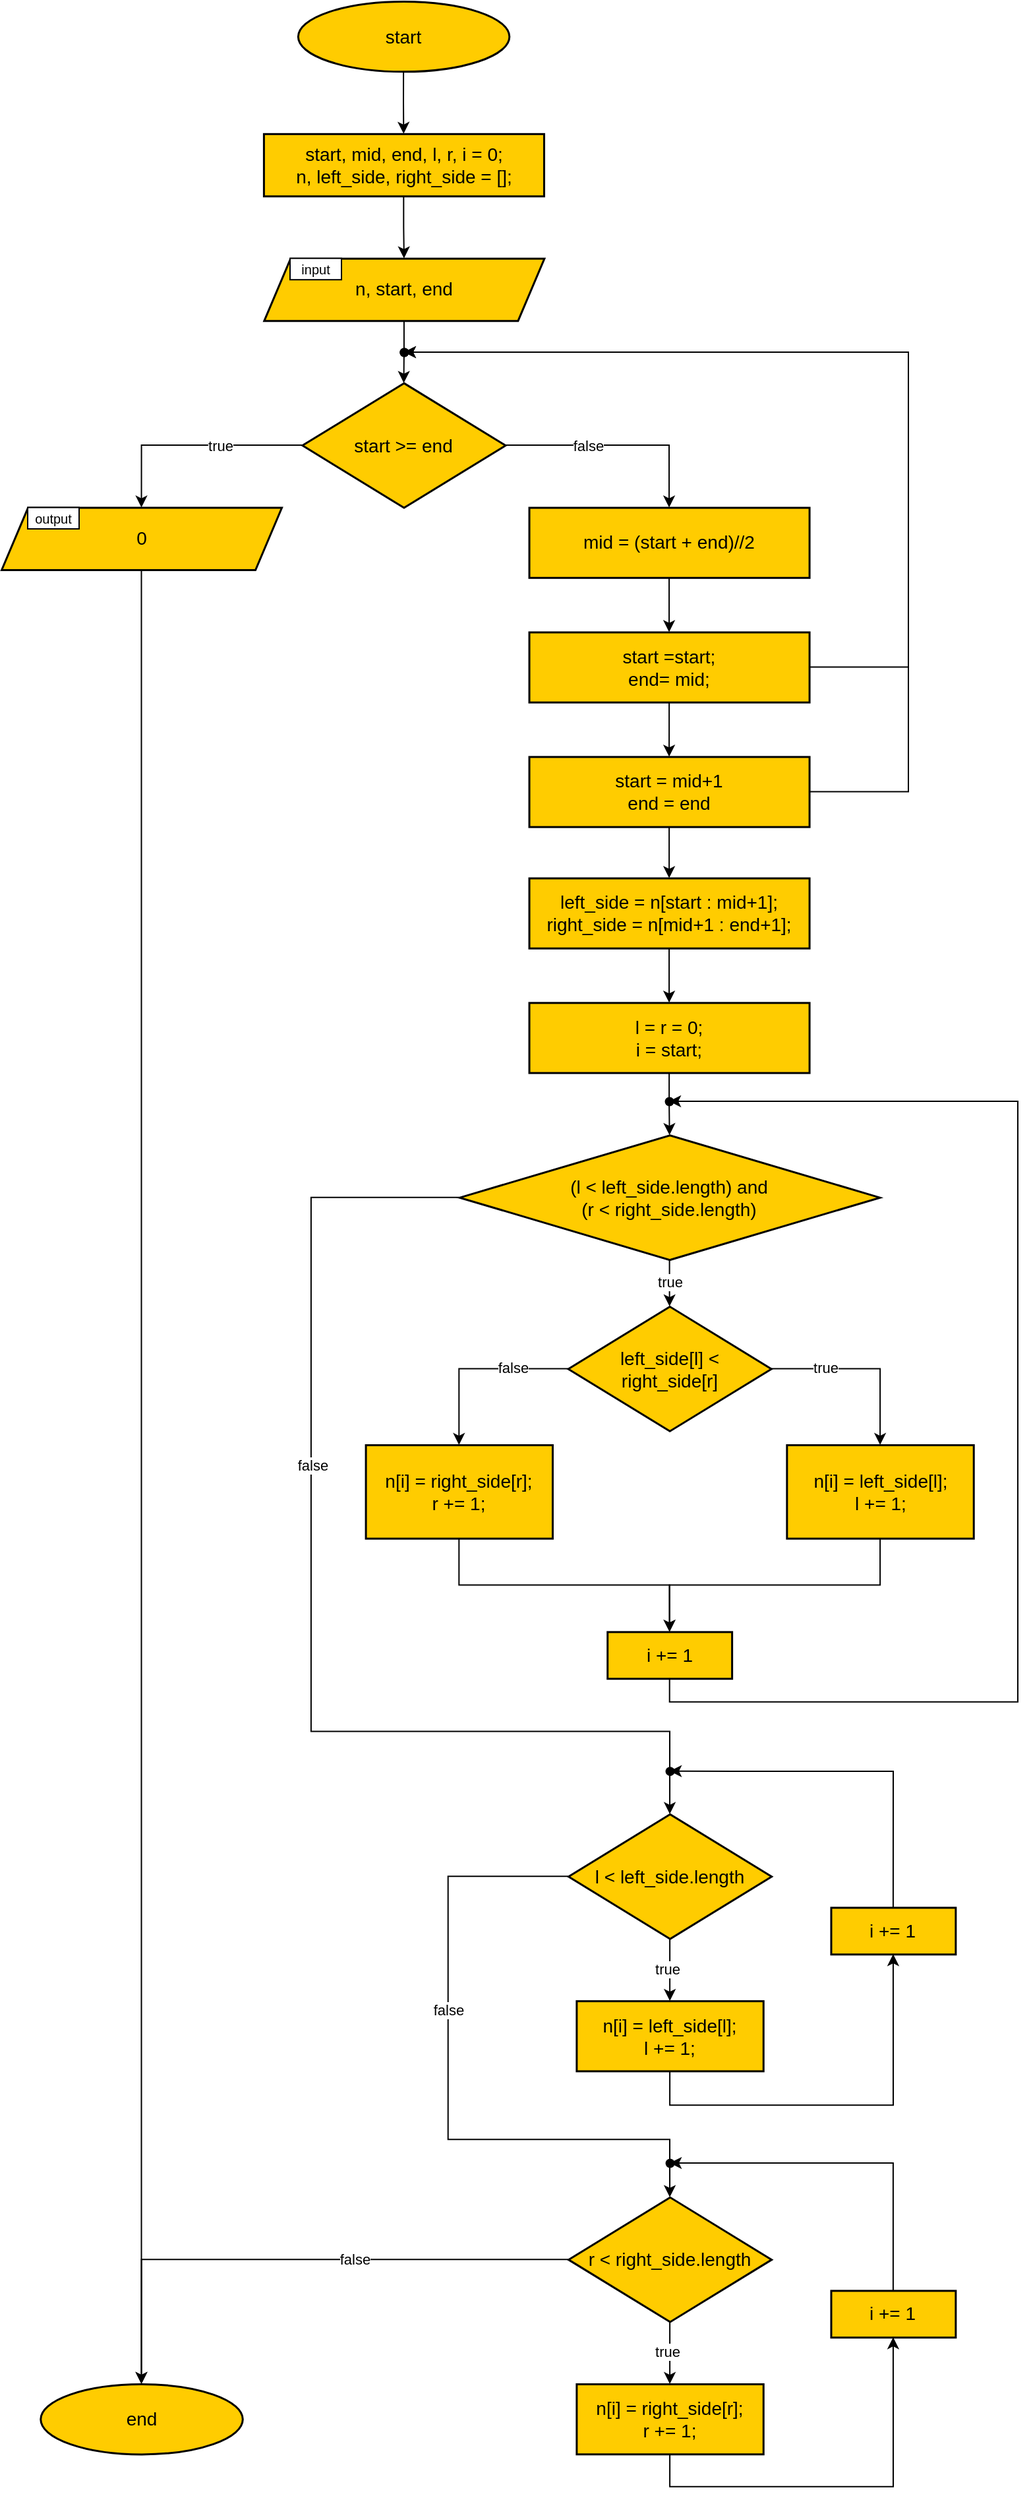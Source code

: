 <mxfile version="22.1.21" type="device">
  <diagram name="Page-1" id="6f7wbPanEzozHGWUEkWh">
    <mxGraphModel dx="1252" dy="586" grid="0" gridSize="10" guides="1" tooltips="1" connect="1" arrows="1" fold="1" page="1" pageScale="1" pageWidth="1125" pageHeight="2000" background="none" math="0" shadow="0">
      <root>
        <mxCell id="0" />
        <mxCell id="1" parent="0" />
        <mxCell id="iK23QpZkMyVIMXoDzyDg-112" value="start" style="ellipse;whiteSpace=wrap;html=1;fontStyle=0;fontSize=14;rounded=0;container=0;fillColor=#FFCC00;strokeWidth=1.5;verticalAlign=middle;align=center;" parent="1" vertex="1">
          <mxGeometry x="401.936" y="58" width="160.222" height="53.184" as="geometry" />
        </mxCell>
        <mxCell id="iK23QpZkMyVIMXoDzyDg-113" value="&lt;div style=&quot;font-size: 14px;&quot;&gt;&lt;div style=&quot;font-size: 14px;&quot;&gt;start, mid, end, l, r, i = 0;&lt;/div&gt;&lt;div style=&quot;font-size: 14px;&quot;&gt;n, left_side, right_side = [];&lt;/div&gt;&lt;/div&gt;" style="whiteSpace=wrap;html=1;fontSize=14;fillColor=#FFCC00;fontStyle=0;rounded=0;container=0;strokeWidth=1.5;verticalAlign=middle;align=center;" parent="1" vertex="1">
          <mxGeometry x="375.949" y="158.407" width="212.527" height="47.228" as="geometry" />
        </mxCell>
        <mxCell id="iK23QpZkMyVIMXoDzyDg-114" value="" style="edgeStyle=orthogonalEdgeStyle;rounded=0;orthogonalLoop=1;jettySize=auto;html=1;fontSize=12;" parent="1" source="iK23QpZkMyVIMXoDzyDg-112" target="iK23QpZkMyVIMXoDzyDg-113" edge="1">
          <mxGeometry relative="1" as="geometry" />
        </mxCell>
        <mxCell id="iK23QpZkMyVIMXoDzyDg-115" value="start &amp;gt;= end" style="rhombus;whiteSpace=wrap;html=1;fontSize=14;fillColor=#FFCC00;fontStyle=0;rounded=0;container=0;strokeWidth=1.5;verticalAlign=middle;align=center;" parent="1" vertex="1">
          <mxGeometry x="405.171" y="347.319" width="154.082" height="94.456" as="geometry" />
        </mxCell>
        <mxCell id="iK23QpZkMyVIMXoDzyDg-116" value="mid = (start + end)//2" style="whiteSpace=wrap;html=1;fontSize=14;fillColor=#FFCC00;fontStyle=0;rounded=0;container=0;strokeWidth=1.5;verticalAlign=middle;align=center;" parent="1" vertex="1">
          <mxGeometry x="577.259" y="441.775" width="212.527" height="53.132" as="geometry" />
        </mxCell>
        <mxCell id="iK23QpZkMyVIMXoDzyDg-131" style="edgeStyle=orthogonalEdgeStyle;rounded=0;orthogonalLoop=1;jettySize=auto;html=1;entryX=0.5;entryY=0;entryDx=0;entryDy=0;" parent="1" source="iK23QpZkMyVIMXoDzyDg-115" target="iK23QpZkMyVIMXoDzyDg-116" edge="1">
          <mxGeometry relative="1" as="geometry" />
        </mxCell>
        <mxCell id="8PfpwlrQNXonUVWlPVgV-2" value="false" style="edgeLabel;html=1;align=center;verticalAlign=middle;resizable=0;points=[];" parent="iK23QpZkMyVIMXoDzyDg-131" vertex="1" connectable="0">
          <mxGeometry x="-0.258" y="3" relative="1" as="geometry">
            <mxPoint x="-1" y="3" as="offset" />
          </mxGeometry>
        </mxCell>
        <mxCell id="iK23QpZkMyVIMXoDzyDg-132" style="edgeStyle=orthogonalEdgeStyle;rounded=0;orthogonalLoop=1;jettySize=auto;html=1;entryX=0.5;entryY=0;entryDx=0;entryDy=0;" parent="1" source="iK23QpZkMyVIMXoDzyDg-115" target="iK23QpZkMyVIMXoDzyDg-119" edge="1">
          <mxGeometry relative="1" as="geometry" />
        </mxCell>
        <mxCell id="8PfpwlrQNXonUVWlPVgV-1" value="true" style="edgeLabel;html=1;align=center;verticalAlign=middle;resizable=0;points=[];" parent="iK23QpZkMyVIMXoDzyDg-132" vertex="1" connectable="0">
          <mxGeometry x="-0.273" y="-3" relative="1" as="geometry">
            <mxPoint x="-1" y="3" as="offset" />
          </mxGeometry>
        </mxCell>
        <mxCell id="iK23QpZkMyVIMXoDzyDg-200" value="" style="edgeStyle=orthogonalEdgeStyle;rounded=0;orthogonalLoop=1;jettySize=auto;html=1;" parent="1" source="iK23QpZkMyVIMXoDzyDg-123" target="iK23QpZkMyVIMXoDzyDg-199" edge="1">
          <mxGeometry relative="1" as="geometry">
            <Array as="points">
              <mxPoint x="865" y="563" />
              <mxPoint x="865" y="324" />
            </Array>
          </mxGeometry>
        </mxCell>
        <mxCell id="iK23QpZkMyVIMXoDzyDg-123" value="start =start;&lt;br style=&quot;font-size: 14px;&quot;&gt;end= mid;" style="whiteSpace=wrap;html=1;fillColor=#FFCC00;fontStyle=0;rounded=0;container=0;strokeWidth=1.5;fontSize=14;verticalAlign=middle;align=center;" parent="1" vertex="1">
          <mxGeometry x="577.259" y="536.231" width="212.527" height="53.132" as="geometry" />
        </mxCell>
        <mxCell id="iK23QpZkMyVIMXoDzyDg-124" value="" style="edgeStyle=orthogonalEdgeStyle;rounded=0;orthogonalLoop=1;jettySize=auto;html=1;" parent="1" source="iK23QpZkMyVIMXoDzyDg-116" target="iK23QpZkMyVIMXoDzyDg-123" edge="1">
          <mxGeometry relative="1" as="geometry" />
        </mxCell>
        <mxCell id="iK23QpZkMyVIMXoDzyDg-202" value="" style="edgeStyle=orthogonalEdgeStyle;rounded=0;orthogonalLoop=1;jettySize=auto;html=1;" parent="1" source="iK23QpZkMyVIMXoDzyDg-126" target="iK23QpZkMyVIMXoDzyDg-201" edge="1">
          <mxGeometry relative="1" as="geometry">
            <Array as="points">
              <mxPoint x="865" y="657" />
              <mxPoint x="865" y="324" />
            </Array>
          </mxGeometry>
        </mxCell>
        <mxCell id="iK23QpZkMyVIMXoDzyDg-126" value="start = mid+1&lt;br style=&quot;font-size: 14px;&quot;&gt;end = end" style="whiteSpace=wrap;html=1;fillColor=#FFCC00;fontStyle=0;rounded=0;container=0;strokeWidth=1.5;fontSize=14;verticalAlign=middle;align=center;" parent="1" vertex="1">
          <mxGeometry x="577.259" y="630.688" width="212.527" height="53.132" as="geometry" />
        </mxCell>
        <mxCell id="iK23QpZkMyVIMXoDzyDg-127" style="edgeStyle=orthogonalEdgeStyle;rounded=0;orthogonalLoop=1;jettySize=auto;html=1;entryX=0.5;entryY=0;entryDx=0;entryDy=0;" parent="1" source="iK23QpZkMyVIMXoDzyDg-123" target="iK23QpZkMyVIMXoDzyDg-126" edge="1">
          <mxGeometry relative="1" as="geometry" />
        </mxCell>
        <mxCell id="iK23QpZkMyVIMXoDzyDg-128" value="" style="edgeStyle=orthogonalEdgeStyle;rounded=0;orthogonalLoop=1;jettySize=auto;html=1;" parent="1" source="iK23QpZkMyVIMXoDzyDg-129" target="iK23QpZkMyVIMXoDzyDg-115" edge="1">
          <mxGeometry relative="1" as="geometry" />
        </mxCell>
        <mxCell id="iK23QpZkMyVIMXoDzyDg-130" value="" style="edgeStyle=orthogonalEdgeStyle;rounded=0;orthogonalLoop=1;jettySize=auto;html=1;" parent="1" source="iK23QpZkMyVIMXoDzyDg-113" target="iK23QpZkMyVIMXoDzyDg-129" edge="1">
          <mxGeometry relative="1" as="geometry" />
        </mxCell>
        <mxCell id="iK23QpZkMyVIMXoDzyDg-133" value="&lt;div style=&quot;font-size: 14px;&quot;&gt;left_side = n[start : mid+1];&lt;/div&gt;&lt;div style=&quot;font-size: 14px;&quot;&gt;right_side = n[mid+1 : end+1];&lt;/div&gt;" style="whiteSpace=wrap;html=1;fontSize=14;fillColor=#FFCC00;fontStyle=0;rounded=0;container=0;strokeWidth=1.5;verticalAlign=middle;align=center;" parent="1" vertex="1">
          <mxGeometry x="577.259" y="722.735" width="212.527" height="53.132" as="geometry" />
        </mxCell>
        <mxCell id="iK23QpZkMyVIMXoDzyDg-168" value="" style="edgeStyle=orthogonalEdgeStyle;rounded=0;orthogonalLoop=1;jettySize=auto;html=1;" parent="1" source="iK23QpZkMyVIMXoDzyDg-126" target="iK23QpZkMyVIMXoDzyDg-133" edge="1">
          <mxGeometry relative="1" as="geometry" />
        </mxCell>
        <mxCell id="iK23QpZkMyVIMXoDzyDg-136" value="(l &amp;lt; left_side.length) and&lt;br style=&quot;font-size: 14px;&quot;&gt;(r &amp;lt; right_side.length)" style="rhombus;whiteSpace=wrap;html=1;fillColor=#FFCC00;fontStyle=0;rounded=0;container=0;strokeWidth=1.5;fontSize=14;verticalAlign=middle;align=center;" parent="1" vertex="1">
          <mxGeometry x="524.434" y="917.598" width="318.79" height="94.456" as="geometry" />
        </mxCell>
        <mxCell id="iK23QpZkMyVIMXoDzyDg-138" value="left_side[l] &amp;lt; right_side[r]" style="rhombus;whiteSpace=wrap;html=1;fontSize=14;fillColor=#FFCC00;fontStyle=0;rounded=0;container=0;strokeWidth=1.5;verticalAlign=middle;align=center;" parent="1" vertex="1">
          <mxGeometry x="606.788" y="1047.475" width="154.082" height="94.456" as="geometry" />
        </mxCell>
        <mxCell id="iK23QpZkMyVIMXoDzyDg-139" value="" style="edgeStyle=orthogonalEdgeStyle;rounded=0;orthogonalLoop=1;jettySize=auto;html=1;" parent="1" source="iK23QpZkMyVIMXoDzyDg-136" target="iK23QpZkMyVIMXoDzyDg-138" edge="1">
          <mxGeometry relative="1" as="geometry" />
        </mxCell>
        <mxCell id="iK23QpZkMyVIMXoDzyDg-140" value="true" style="edgeLabel;html=1;align=center;verticalAlign=middle;resizable=0;points=[];container=0;" parent="iK23QpZkMyVIMXoDzyDg-139" vertex="1" connectable="0">
          <mxGeometry x="-0.244" relative="1" as="geometry">
            <mxPoint y="3" as="offset" />
          </mxGeometry>
        </mxCell>
        <mxCell id="iK23QpZkMyVIMXoDzyDg-141" value="&lt;div style=&quot;font-size: 14px;&quot;&gt;n[i] = left_side[l];&lt;/div&gt;&lt;div style=&quot;font-size: 14px;&quot;&gt;l += 1;&lt;/div&gt;" style="whiteSpace=wrap;html=1;fillColor=#FFCC00;fontStyle=0;rounded=0;container=0;strokeWidth=1.5;fontSize=14;verticalAlign=middle;align=center;" parent="1" vertex="1">
          <mxGeometry x="772.677" y="1152.511" width="141.685" height="70.842" as="geometry" />
        </mxCell>
        <mxCell id="iK23QpZkMyVIMXoDzyDg-142" value="" style="edgeStyle=orthogonalEdgeStyle;rounded=0;orthogonalLoop=1;jettySize=auto;html=1;" parent="1" source="iK23QpZkMyVIMXoDzyDg-138" target="iK23QpZkMyVIMXoDzyDg-141" edge="1">
          <mxGeometry relative="1" as="geometry" />
        </mxCell>
        <mxCell id="iK23QpZkMyVIMXoDzyDg-143" value="true" style="edgeLabel;html=1;align=center;verticalAlign=middle;resizable=0;points=[];container=0;" parent="iK23QpZkMyVIMXoDzyDg-142" vertex="1" connectable="0">
          <mxGeometry x="-0.414" y="1" relative="1" as="geometry">
            <mxPoint as="offset" />
          </mxGeometry>
        </mxCell>
        <mxCell id="iK23QpZkMyVIMXoDzyDg-144" value="&lt;div style=&quot;font-size: 14px;&quot;&gt;n[i] = right_side[r];&lt;/div&gt;&lt;div style=&quot;font-size: 14px;&quot;&gt;r += 1;&lt;/div&gt;" style="whiteSpace=wrap;html=1;fillColor=#FFCC00;fontStyle=0;rounded=0;container=0;strokeWidth=1.5;fontSize=14;verticalAlign=middle;align=center;" parent="1" vertex="1">
          <mxGeometry x="453.297" y="1152.511" width="141.685" height="70.842" as="geometry" />
        </mxCell>
        <mxCell id="iK23QpZkMyVIMXoDzyDg-145" value="" style="edgeStyle=orthogonalEdgeStyle;rounded=0;orthogonalLoop=1;jettySize=auto;html=1;" parent="1" source="iK23QpZkMyVIMXoDzyDg-138" target="iK23QpZkMyVIMXoDzyDg-144" edge="1">
          <mxGeometry relative="1" as="geometry" />
        </mxCell>
        <mxCell id="iK23QpZkMyVIMXoDzyDg-146" value="false" style="edgeLabel;html=1;align=center;verticalAlign=middle;resizable=0;points=[];container=0;" parent="iK23QpZkMyVIMXoDzyDg-145" vertex="1" connectable="0">
          <mxGeometry x="-0.392" y="-1" relative="1" as="geometry">
            <mxPoint as="offset" />
          </mxGeometry>
        </mxCell>
        <mxCell id="iK23QpZkMyVIMXoDzyDg-147" value="i += 1" style="whiteSpace=wrap;html=1;fillColor=#FFCC00;fontStyle=0;rounded=0;container=0;strokeWidth=1.5;fontSize=14;verticalAlign=middle;align=center;" parent="1" vertex="1">
          <mxGeometry x="636.601" y="1294.195" width="94.456" height="35.421" as="geometry" />
        </mxCell>
        <mxCell id="iK23QpZkMyVIMXoDzyDg-148" style="edgeStyle=orthogonalEdgeStyle;rounded=0;orthogonalLoop=1;jettySize=auto;html=1;entryX=0.5;entryY=0;entryDx=0;entryDy=0;" parent="1" source="iK23QpZkMyVIMXoDzyDg-141" target="iK23QpZkMyVIMXoDzyDg-147" edge="1">
          <mxGeometry relative="1" as="geometry">
            <Array as="points">
              <mxPoint x="843.815" y="1258.774" />
              <mxPoint x="683.239" y="1258.774" />
            </Array>
          </mxGeometry>
        </mxCell>
        <mxCell id="iK23QpZkMyVIMXoDzyDg-149" style="edgeStyle=orthogonalEdgeStyle;rounded=0;orthogonalLoop=1;jettySize=auto;html=1;entryX=0.5;entryY=0;entryDx=0;entryDy=0;" parent="1" source="iK23QpZkMyVIMXoDzyDg-144" target="iK23QpZkMyVIMXoDzyDg-147" edge="1">
          <mxGeometry relative="1" as="geometry">
            <Array as="points">
              <mxPoint x="523.844" y="1258.774" />
              <mxPoint x="683.239" y="1258.774" />
            </Array>
          </mxGeometry>
        </mxCell>
        <mxCell id="iK23QpZkMyVIMXoDzyDg-150" value="" style="shape=waypoint;sketch=0;size=6;pointerEvents=1;points=[];fillColor=#FFCC00;resizable=0;rotatable=0;perimeter=centerPerimeter;snapToPoint=1;fontStyle=0;rounded=0;container=0;strokeWidth=1.5;fontSize=14;verticalAlign=middle;align=center;" parent="1" vertex="1">
          <mxGeometry x="673.525" y="881.998" width="20" height="20" as="geometry" />
        </mxCell>
        <mxCell id="iK23QpZkMyVIMXoDzyDg-151" value="" style="edgeStyle=orthogonalEdgeStyle;rounded=0;orthogonalLoop=1;jettySize=auto;html=1;" parent="1" source="iK23QpZkMyVIMXoDzyDg-147" target="iK23QpZkMyVIMXoDzyDg-150" edge="1">
          <mxGeometry relative="1" as="geometry">
            <Array as="points">
              <mxPoint x="683.522" y="1347.326" />
              <mxPoint x="948" y="1347.326" />
              <mxPoint x="948" y="891.575" />
            </Array>
            <mxPoint x="721.305" y="895.118" as="targetPoint" />
          </mxGeometry>
        </mxCell>
        <mxCell id="iK23QpZkMyVIMXoDzyDg-152" value="l &amp;lt; left_side.length" style="rhombus;whiteSpace=wrap;html=1;fontSize=14;fillColor=#FFCC00;fontStyle=0;rounded=0;container=0;strokeWidth=1.5;verticalAlign=middle;align=center;" parent="1" vertex="1">
          <mxGeometry x="606.989" y="1432.384" width="154.082" height="94.456" as="geometry" />
        </mxCell>
        <mxCell id="iK23QpZkMyVIMXoDzyDg-153" value="" style="edgeStyle=orthogonalEdgeStyle;rounded=0;orthogonalLoop=1;jettySize=auto;html=1;entryX=0.5;entryY=0;entryDx=0;entryDy=0;" parent="1" source="iK23QpZkMyVIMXoDzyDg-136" target="iK23QpZkMyVIMXoDzyDg-152" edge="1">
          <mxGeometry relative="1" as="geometry">
            <mxPoint x="441.49" y="1938.905" as="targetPoint" />
            <Array as="points">
              <mxPoint x="411.972" y="964.826" />
              <mxPoint x="411.972" y="1369.807" />
              <mxPoint x="683.534" y="1369.807" />
            </Array>
          </mxGeometry>
        </mxCell>
        <mxCell id="iK23QpZkMyVIMXoDzyDg-205" value="false" style="edgeLabel;html=1;align=center;verticalAlign=middle;resizable=0;points=[];" parent="iK23QpZkMyVIMXoDzyDg-153" vertex="1" connectable="0">
          <mxGeometry x="-0.259" y="1" relative="1" as="geometry">
            <mxPoint as="offset" />
          </mxGeometry>
        </mxCell>
        <mxCell id="iK23QpZkMyVIMXoDzyDg-154" value="&lt;div style=&quot;font-size: 14px;&quot;&gt;n[i] = left_side[l];&lt;/div&gt;&lt;div style=&quot;font-size: 14px;&quot;&gt;l += 1;&lt;/div&gt;" style="whiteSpace=wrap;html=1;fillColor=#FFCC00;fontStyle=0;rounded=0;container=0;strokeWidth=1.5;fontSize=14;verticalAlign=middle;align=center;" parent="1" vertex="1">
          <mxGeometry x="613.188" y="1574.068" width="141.685" height="53.132" as="geometry" />
        </mxCell>
        <mxCell id="iK23QpZkMyVIMXoDzyDg-155" value="" style="edgeStyle=orthogonalEdgeStyle;rounded=0;orthogonalLoop=1;jettySize=auto;html=1;" parent="1" source="iK23QpZkMyVIMXoDzyDg-152" target="iK23QpZkMyVIMXoDzyDg-154" edge="1">
          <mxGeometry relative="1" as="geometry" />
        </mxCell>
        <mxCell id="iK23QpZkMyVIMXoDzyDg-156" value="true" style="edgeLabel;html=1;align=center;verticalAlign=middle;resizable=0;points=[];container=0;" parent="iK23QpZkMyVIMXoDzyDg-155" vertex="1" connectable="0">
          <mxGeometry x="-0.174" y="-2" relative="1" as="geometry">
            <mxPoint y="3" as="offset" />
          </mxGeometry>
        </mxCell>
        <mxCell id="iK23QpZkMyVIMXoDzyDg-158" value="i += 1" style="whiteSpace=wrap;html=1;fillColor=#FFCC00;fontStyle=0;rounded=0;container=0;strokeWidth=1.5;fontSize=14;verticalAlign=middle;align=center;" parent="1" vertex="1">
          <mxGeometry x="806.233" y="1503.226" width="94.456" height="35.421" as="geometry" />
        </mxCell>
        <mxCell id="iK23QpZkMyVIMXoDzyDg-159" style="edgeStyle=orthogonalEdgeStyle;rounded=0;orthogonalLoop=1;jettySize=auto;html=1;entryX=0.5;entryY=1;entryDx=0;entryDy=0;" parent="1" source="iK23QpZkMyVIMXoDzyDg-154" target="iK23QpZkMyVIMXoDzyDg-158" edge="1">
          <mxGeometry relative="1" as="geometry">
            <Array as="points">
              <mxPoint x="683.522" y="1653.128" />
              <mxPoint x="853.544" y="1653.128" />
            </Array>
          </mxGeometry>
        </mxCell>
        <mxCell id="iK23QpZkMyVIMXoDzyDg-160" value="r &amp;lt; right_side.length" style="rhombus;whiteSpace=wrap;html=1;fontSize=14;fillColor=#FFCC00;fontStyle=0;rounded=0;container=0;strokeWidth=1.5;verticalAlign=middle;align=center;" parent="1" vertex="1">
          <mxGeometry x="606.989" y="1722.837" width="154.082" height="94.456" as="geometry" />
        </mxCell>
        <mxCell id="iK23QpZkMyVIMXoDzyDg-161" style="edgeStyle=orthogonalEdgeStyle;rounded=0;orthogonalLoop=1;jettySize=auto;html=1;entryX=0.5;entryY=0;entryDx=0;entryDy=0;exitX=0;exitY=0.5;exitDx=0;exitDy=0;" parent="1" source="iK23QpZkMyVIMXoDzyDg-152" target="iK23QpZkMyVIMXoDzyDg-160" edge="1">
          <mxGeometry relative="1" as="geometry">
            <mxPoint x="511.057" y="1806.237" as="targetPoint" />
            <mxPoint x="599.704" y="1487.877" as="sourcePoint" />
            <Array as="points">
              <mxPoint x="515.862" y="1479.565" />
              <mxPoint x="515.862" y="1679.104" />
              <mxPoint x="683.522" y="1679.104" />
            </Array>
          </mxGeometry>
        </mxCell>
        <mxCell id="iK23QpZkMyVIMXoDzyDg-203" value="false" style="edgeLabel;html=1;align=center;verticalAlign=middle;resizable=0;points=[];" parent="iK23QpZkMyVIMXoDzyDg-161" vertex="1" connectable="0">
          <mxGeometry x="-0.235" relative="1" as="geometry">
            <mxPoint as="offset" />
          </mxGeometry>
        </mxCell>
        <mxCell id="iK23QpZkMyVIMXoDzyDg-162" value="&lt;div style=&quot;font-size: 14px;&quot;&gt;n[i] = right_side[r];&lt;/div&gt;&lt;div style=&quot;font-size: 14px;&quot;&gt;r += 1;&lt;/div&gt;" style="whiteSpace=wrap;html=1;fillColor=#FFCC00;fontStyle=0;rounded=0;container=0;strokeWidth=1.5;fontSize=14;verticalAlign=middle;align=center;" parent="1" vertex="1">
          <mxGeometry x="613.188" y="1864.521" width="141.685" height="53.132" as="geometry" />
        </mxCell>
        <mxCell id="iK23QpZkMyVIMXoDzyDg-163" value="" style="edgeStyle=orthogonalEdgeStyle;rounded=0;orthogonalLoop=1;jettySize=auto;html=1;" parent="1" source="iK23QpZkMyVIMXoDzyDg-160" target="iK23QpZkMyVIMXoDzyDg-162" edge="1">
          <mxGeometry relative="1" as="geometry" />
        </mxCell>
        <mxCell id="iK23QpZkMyVIMXoDzyDg-164" value="true" style="edgeLabel;html=1;align=center;verticalAlign=middle;resizable=0;points=[];container=0;" parent="iK23QpZkMyVIMXoDzyDg-163" vertex="1" connectable="0">
          <mxGeometry x="-0.174" y="-2" relative="1" as="geometry">
            <mxPoint y="3" as="offset" />
          </mxGeometry>
        </mxCell>
        <mxCell id="iK23QpZkMyVIMXoDzyDg-166" value="i += 1" style="whiteSpace=wrap;html=1;fillColor=#FFCC00;fontStyle=0;rounded=0;container=0;strokeWidth=1.5;fontSize=14;verticalAlign=middle;align=center;" parent="1" vertex="1">
          <mxGeometry x="806.233" y="1793.679" width="94.456" height="35.421" as="geometry" />
        </mxCell>
        <mxCell id="iK23QpZkMyVIMXoDzyDg-167" style="edgeStyle=orthogonalEdgeStyle;rounded=0;orthogonalLoop=1;jettySize=auto;html=1;entryX=0.5;entryY=1;entryDx=0;entryDy=0;" parent="1" source="iK23QpZkMyVIMXoDzyDg-162" target="iK23QpZkMyVIMXoDzyDg-166" edge="1">
          <mxGeometry relative="1" as="geometry">
            <Array as="points">
              <mxPoint x="683.522" y="1942.4" />
              <mxPoint x="853.544" y="1942.4" />
            </Array>
          </mxGeometry>
        </mxCell>
        <mxCell id="iK23QpZkMyVIMXoDzyDg-180" style="edgeStyle=orthogonalEdgeStyle;rounded=0;orthogonalLoop=1;jettySize=auto;html=1;entryX=0.5;entryY=0;entryDx=0;entryDy=0;" parent="1" source="iK23QpZkMyVIMXoDzyDg-169" target="iK23QpZkMyVIMXoDzyDg-136" edge="1">
          <mxGeometry relative="1" as="geometry">
            <Array as="points">
              <mxPoint x="684" y="894" />
              <mxPoint x="684" y="894" />
            </Array>
          </mxGeometry>
        </mxCell>
        <mxCell id="iK23QpZkMyVIMXoDzyDg-169" value="l = r = 0;&lt;br style=&quot;font-size: 14px;&quot;&gt;i = start;" style="whiteSpace=wrap;html=1;fontSize=14;fillColor=#FFCC00;fontStyle=0;rounded=0;container=0;strokeWidth=1.5;verticalAlign=middle;align=center;" parent="1" vertex="1">
          <mxGeometry x="577.259" y="817.191" width="212.527" height="53.132" as="geometry" />
        </mxCell>
        <mxCell id="iK23QpZkMyVIMXoDzyDg-170" value="" style="edgeStyle=orthogonalEdgeStyle;rounded=0;orthogonalLoop=1;jettySize=auto;html=1;" parent="1" source="iK23QpZkMyVIMXoDzyDg-133" target="iK23QpZkMyVIMXoDzyDg-169" edge="1">
          <mxGeometry relative="1" as="geometry" />
        </mxCell>
        <mxCell id="iK23QpZkMyVIMXoDzyDg-173" value="end" style="ellipse;whiteSpace=wrap;html=1;fontStyle=0;fontSize=14;rounded=0;container=0;fillColor=#FFCC00;strokeWidth=1.5;verticalAlign=middle;align=center;" parent="1" vertex="1">
          <mxGeometry x="206.636" y="1864.521" width="153.255" height="53.184" as="geometry" />
        </mxCell>
        <mxCell id="iK23QpZkMyVIMXoDzyDg-183" value="" style="shape=waypoint;sketch=0;size=6;pointerEvents=1;points=[];fillColor=#FFCC00;resizable=0;rotatable=0;perimeter=centerPerimeter;snapToPoint=1;fontStyle=0;rounded=0;strokeWidth=1.5;fontSize=14;verticalAlign=middle;align=center;" parent="1" vertex="1">
          <mxGeometry x="674.033" y="1686.997" width="20" height="20" as="geometry" />
        </mxCell>
        <mxCell id="iK23QpZkMyVIMXoDzyDg-186" value="" style="shape=waypoint;sketch=0;size=6;pointerEvents=1;points=[];fillColor=#FFCC00;resizable=0;rotatable=0;perimeter=centerPerimeter;snapToPoint=1;fontStyle=0;rounded=0;strokeWidth=1.5;fontSize=14;verticalAlign=middle;align=center;" parent="1" vertex="1">
          <mxGeometry x="674.033" y="1389.832" width="20" height="20" as="geometry" />
        </mxCell>
        <mxCell id="iK23QpZkMyVIMXoDzyDg-188" style="edgeStyle=orthogonalEdgeStyle;rounded=0;orthogonalLoop=1;jettySize=auto;html=1;entryX=0.5;entryY=0;entryDx=0;entryDy=0;" parent="1" source="iK23QpZkMyVIMXoDzyDg-119" target="iK23QpZkMyVIMXoDzyDg-173" edge="1">
          <mxGeometry relative="1" as="geometry" />
        </mxCell>
        <mxCell id="iK23QpZkMyVIMXoDzyDg-175" style="edgeStyle=orthogonalEdgeStyle;rounded=0;orthogonalLoop=1;jettySize=auto;html=1;exitX=0;exitY=0.5;exitDx=0;exitDy=0;entryX=0.5;entryY=0;entryDx=0;entryDy=0;" parent="1" source="iK23QpZkMyVIMXoDzyDg-160" target="iK23QpZkMyVIMXoDzyDg-173" edge="1">
          <mxGeometry relative="1" as="geometry">
            <Array as="points">
              <mxPoint x="283.263" y="1770.018" />
            </Array>
          </mxGeometry>
        </mxCell>
        <mxCell id="iK23QpZkMyVIMXoDzyDg-204" value="false" style="edgeLabel;html=1;align=center;verticalAlign=middle;resizable=0;points=[];" parent="iK23QpZkMyVIMXoDzyDg-175" vertex="1" connectable="0">
          <mxGeometry x="-0.217" y="1" relative="1" as="geometry">
            <mxPoint x="1" y="-1" as="offset" />
          </mxGeometry>
        </mxCell>
        <mxCell id="iK23QpZkMyVIMXoDzyDg-184" value="" style="edgeStyle=orthogonalEdgeStyle;rounded=0;orthogonalLoop=1;jettySize=auto;html=1;" parent="1" source="iK23QpZkMyVIMXoDzyDg-166" target="iK23QpZkMyVIMXoDzyDg-183" edge="1">
          <mxGeometry relative="1" as="geometry">
            <Array as="points">
              <mxPoint x="853.544" y="1696.814" />
            </Array>
          </mxGeometry>
        </mxCell>
        <mxCell id="iK23QpZkMyVIMXoDzyDg-187" value="" style="edgeStyle=orthogonalEdgeStyle;rounded=0;orthogonalLoop=1;jettySize=auto;html=1;exitX=0.5;exitY=0;exitDx=0;exitDy=0;" parent="1" source="iK23QpZkMyVIMXoDzyDg-158" target="iK23QpZkMyVIMXoDzyDg-186" edge="1">
          <mxGeometry relative="1" as="geometry">
            <mxPoint x="853.431" y="1507.949" as="sourcePoint" />
            <Array as="points">
              <mxPoint x="853" y="1400" />
              <mxPoint x="734" y="1400" />
            </Array>
          </mxGeometry>
        </mxCell>
        <mxCell id="iK23QpZkMyVIMXoDzyDg-199" value="" style="shape=waypoint;sketch=0;size=6;pointerEvents=1;points=[];fillColor=#FFCC00;resizable=0;rotatable=0;perimeter=centerPerimeter;snapToPoint=1;fontSize=14;fontStyle=0;rounded=0;strokeWidth=1.5;" parent="1" vertex="1">
          <mxGeometry x="472.429" y="313.997" width="20" height="20" as="geometry" />
        </mxCell>
        <mxCell id="iK23QpZkMyVIMXoDzyDg-201" value="" style="shape=waypoint;sketch=0;size=6;pointerEvents=1;points=[];fillColor=#FFCC00;resizable=0;rotatable=0;perimeter=centerPerimeter;snapToPoint=1;fontSize=14;fontStyle=0;rounded=0;strokeWidth=1.5;" parent="1" vertex="1">
          <mxGeometry x="472.429" y="313.993" width="20" height="20" as="geometry" />
        </mxCell>
        <mxCell id="CeJ0iHbK9jHeH5w0HCWD-2" value="" style="group" vertex="1" connectable="0" parent="1">
          <mxGeometry x="177" y="441.77" width="212.527" height="47.233" as="geometry" />
        </mxCell>
        <mxCell id="iK23QpZkMyVIMXoDzyDg-119" value="0" style="shape=parallelogram;perimeter=parallelogramPerimeter;whiteSpace=wrap;html=1;fixedSize=1;fillColor=#FFCC00;fontSize=14;container=0;strokeWidth=1.5;verticalAlign=middle;align=center;" parent="CeJ0iHbK9jHeH5w0HCWD-2" vertex="1">
          <mxGeometry y="0.005" width="212.527" height="47.228" as="geometry" />
        </mxCell>
        <mxCell id="CeJ0iHbK9jHeH5w0HCWD-1" value="&lt;font style=&quot;font-size: 10px;&quot;&gt;output&lt;/font&gt;" style="whiteSpace=wrap;html=1;" vertex="1" parent="CeJ0iHbK9jHeH5w0HCWD-2">
          <mxGeometry x="20" width="39" height="16.23" as="geometry" />
        </mxCell>
        <mxCell id="CeJ0iHbK9jHeH5w0HCWD-4" value="" style="group" vertex="1" connectable="0" parent="1">
          <mxGeometry x="376.161" y="252.86" width="212.527" height="47.231" as="geometry" />
        </mxCell>
        <mxCell id="iK23QpZkMyVIMXoDzyDg-129" value="n, start, end" style="shape=parallelogram;perimeter=parallelogramPerimeter;whiteSpace=wrap;html=1;fixedSize=1;fillColor=#FFCC00;fontSize=14;container=0;strokeWidth=1.5;verticalAlign=middle;align=center;" parent="CeJ0iHbK9jHeH5w0HCWD-4" vertex="1">
          <mxGeometry y="0.003" width="212.527" height="47.228" as="geometry" />
        </mxCell>
        <mxCell id="CeJ0iHbK9jHeH5w0HCWD-3" value="&lt;font style=&quot;font-size: 10px;&quot;&gt;input&lt;/font&gt;" style="whiteSpace=wrap;html=1;" vertex="1" parent="CeJ0iHbK9jHeH5w0HCWD-4">
          <mxGeometry x="19.839" width="39" height="16.23" as="geometry" />
        </mxCell>
      </root>
    </mxGraphModel>
  </diagram>
</mxfile>
